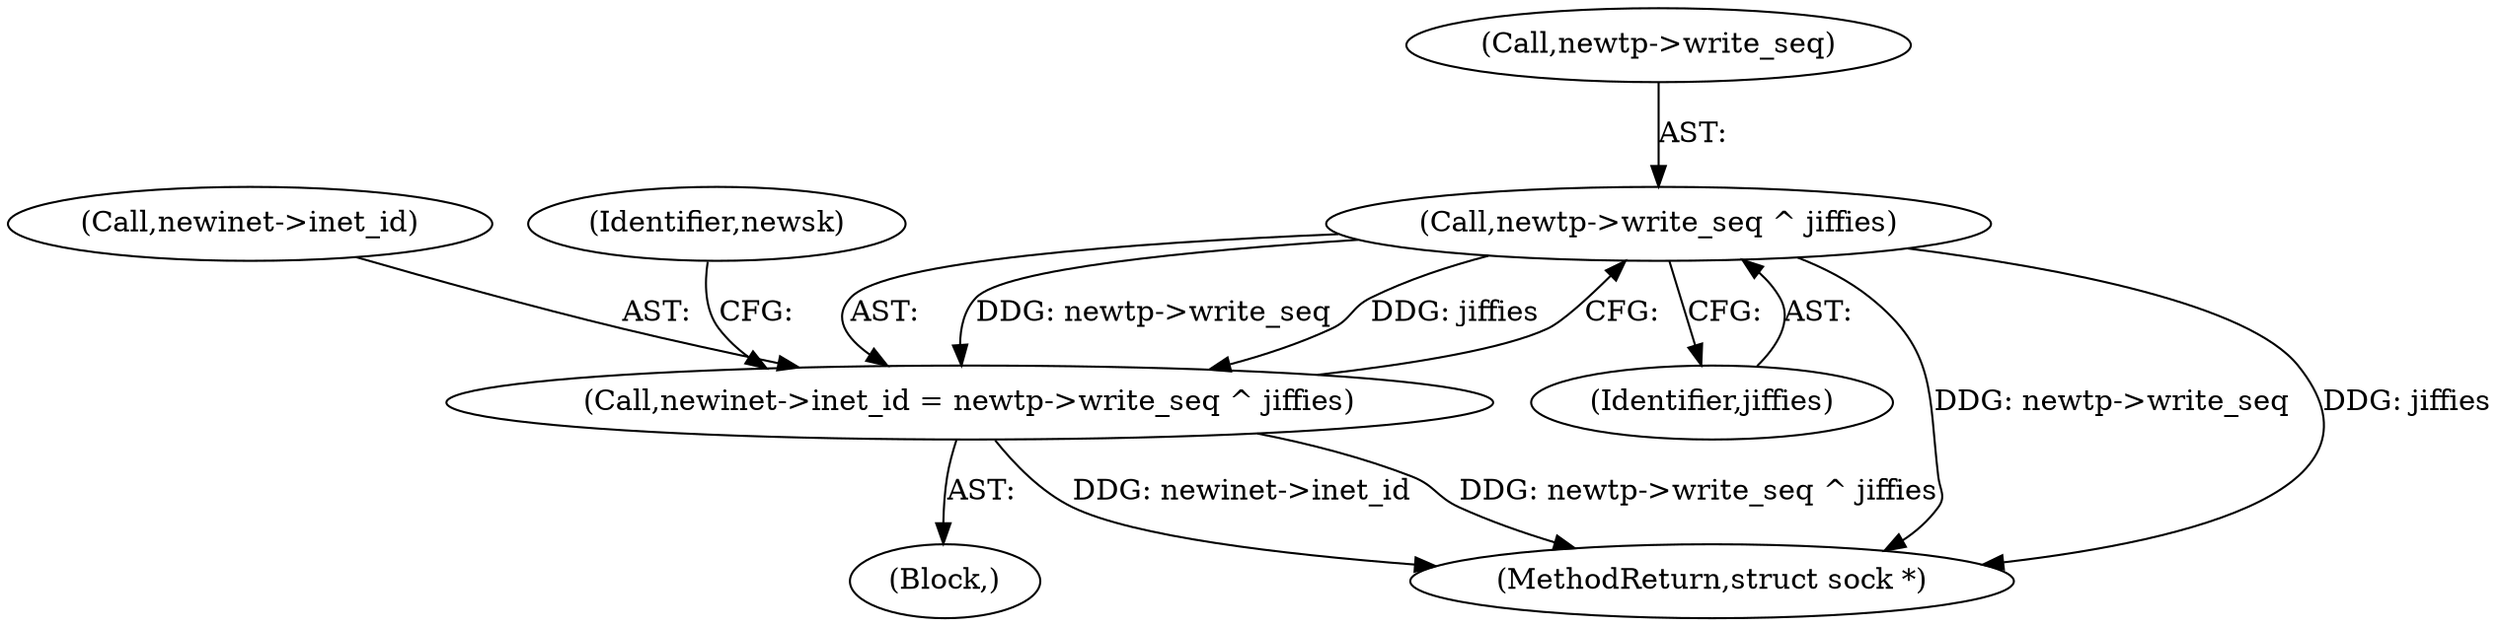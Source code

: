 digraph "0_linux_f6d8bd051c391c1c0458a30b2a7abcd939329259_31@API" {
"1000230" [label="(Call,newtp->write_seq ^ jiffies)"];
"1000226" [label="(Call,newinet->inet_id = newtp->write_seq ^ jiffies)"];
"1000107" [label="(Block,)"];
"1000226" [label="(Call,newinet->inet_id = newtp->write_seq ^ jiffies)"];
"1000234" [label="(Identifier,jiffies)"];
"1000227" [label="(Call,newinet->inet_id)"];
"1000236" [label="(Identifier,newsk)"];
"1000231" [label="(Call,newtp->write_seq)"];
"1000230" [label="(Call,newtp->write_seq ^ jiffies)"];
"1000346" [label="(MethodReturn,struct sock *)"];
"1000230" -> "1000226"  [label="AST: "];
"1000230" -> "1000234"  [label="CFG: "];
"1000231" -> "1000230"  [label="AST: "];
"1000234" -> "1000230"  [label="AST: "];
"1000226" -> "1000230"  [label="CFG: "];
"1000230" -> "1000346"  [label="DDG: newtp->write_seq"];
"1000230" -> "1000346"  [label="DDG: jiffies"];
"1000230" -> "1000226"  [label="DDG: newtp->write_seq"];
"1000230" -> "1000226"  [label="DDG: jiffies"];
"1000226" -> "1000107"  [label="AST: "];
"1000227" -> "1000226"  [label="AST: "];
"1000236" -> "1000226"  [label="CFG: "];
"1000226" -> "1000346"  [label="DDG: newinet->inet_id"];
"1000226" -> "1000346"  [label="DDG: newtp->write_seq ^ jiffies"];
}

